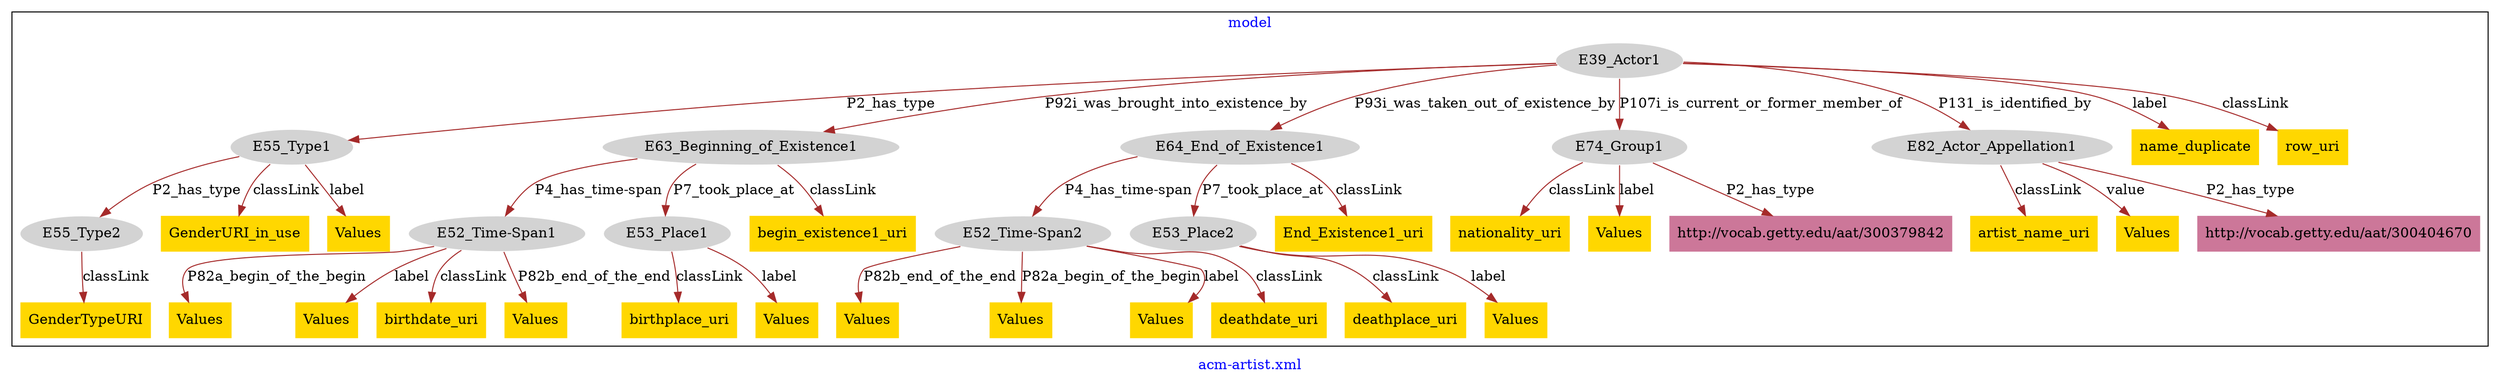 digraph n0 {
fontcolor="blue"
remincross="true"
label="acm-artist.xml"
subgraph cluster {
label="model"
n2[style="filled",color="white",fillcolor="lightgray",label="E39_Actor1"];
n3[style="filled",color="white",fillcolor="lightgray",label="E55_Type1"];
n4[style="filled",color="white",fillcolor="lightgray",label="E63_Beginning_of_Existence1"];
n5[style="filled",color="white",fillcolor="lightgray",label="E64_End_of_Existence1"];
n6[style="filled",color="white",fillcolor="lightgray",label="E74_Group1"];
n7[style="filled",color="white",fillcolor="lightgray",label="E82_Actor_Appellation1"];
n8[style="filled",color="white",fillcolor="lightgray",label="E55_Type2"];
n9[style="filled",color="white",fillcolor="lightgray",label="E52_Time-Span1"];
n10[style="filled",color="white",fillcolor="lightgray",label="E53_Place1"];
n11[style="filled",color="white",fillcolor="lightgray",label="E52_Time-Span2"];
n12[style="filled",color="white",fillcolor="lightgray",label="E53_Place2"];
n13[shape="plaintext",style="filled",fillcolor="gold",label="nationality_uri"];
n14[shape="plaintext",style="filled",fillcolor="gold",label="begin_existence1_uri"];
n15[shape="plaintext",style="filled",fillcolor="gold",label="name_duplicate"];
n16[shape="plaintext",style="filled",fillcolor="gold",label="GenderURI_in_use"];
n17[shape="plaintext",style="filled",fillcolor="gold",label="artist_name_uri"];
n18[shape="plaintext",style="filled",fillcolor="gold",label="Values"];
n19[shape="plaintext",style="filled",fillcolor="gold",label="Values"];
n20[shape="plaintext",style="filled",fillcolor="gold",label="deathplace_uri"];
n21[shape="plaintext",style="filled",fillcolor="gold",label="Values"];
n22[shape="plaintext",style="filled",fillcolor="gold",label="Values"];
n23[shape="plaintext",style="filled",fillcolor="gold",label="GenderTypeURI"];
n24[shape="plaintext",style="filled",fillcolor="gold",label="birthplace_uri"];
n25[shape="plaintext",style="filled",fillcolor="gold",label="End_Existence1_uri"];
n26[shape="plaintext",style="filled",fillcolor="gold",label="Values"];
n27[shape="plaintext",style="filled",fillcolor="gold",label="row_uri"];
n28[shape="plaintext",style="filled",fillcolor="gold",label="Values"];
n29[shape="plaintext",style="filled",fillcolor="gold",label="birthdate_uri"];
n30[shape="plaintext",style="filled",fillcolor="gold",label="Values"];
n31[shape="plaintext",style="filled",fillcolor="gold",label="Values"];
n32[shape="plaintext",style="filled",fillcolor="gold",label="deathdate_uri"];
n33[shape="plaintext",style="filled",fillcolor="gold",label="Values"];
n34[shape="plaintext",style="filled",fillcolor="gold",label="Values"];
n35[shape="plaintext",style="filled",fillcolor="gold",label="Values"];
n36[shape="plaintext",style="filled",fillcolor="#CC7799",label="http://vocab.getty.edu/aat/300404670"];
n37[shape="plaintext",style="filled",fillcolor="#CC7799",label="http://vocab.getty.edu/aat/300379842"];
}
n2 -> n3[color="brown",fontcolor="black",label="P2_has_type"]
n2 -> n4[color="brown",fontcolor="black",label="P92i_was_brought_into_existence_by"]
n2 -> n5[color="brown",fontcolor="black",label="P93i_was_taken_out_of_existence_by"]
n2 -> n6[color="brown",fontcolor="black",label="P107i_is_current_or_former_member_of"]
n2 -> n7[color="brown",fontcolor="black",label="P131_is_identified_by"]
n3 -> n8[color="brown",fontcolor="black",label="P2_has_type"]
n4 -> n9[color="brown",fontcolor="black",label="P4_has_time-span"]
n4 -> n10[color="brown",fontcolor="black",label="P7_took_place_at"]
n5 -> n11[color="brown",fontcolor="black",label="P4_has_time-span"]
n5 -> n12[color="brown",fontcolor="black",label="P7_took_place_at"]
n6 -> n13[color="brown",fontcolor="black",label="classLink"]
n4 -> n14[color="brown",fontcolor="black",label="classLink"]
n2 -> n15[color="brown",fontcolor="black",label="label"]
n3 -> n16[color="brown",fontcolor="black",label="classLink"]
n7 -> n17[color="brown",fontcolor="black",label="classLink"]
n9 -> n18[color="brown",fontcolor="black",label="P82a_begin_of_the_begin"]
n9 -> n19[color="brown",fontcolor="black",label="label"]
n12 -> n20[color="brown",fontcolor="black",label="classLink"]
n11 -> n21[color="brown",fontcolor="black",label="P82b_end_of_the_end"]
n11 -> n22[color="brown",fontcolor="black",label="P82a_begin_of_the_begin"]
n8 -> n23[color="brown",fontcolor="black",label="classLink"]
n10 -> n24[color="brown",fontcolor="black",label="classLink"]
n5 -> n25[color="brown",fontcolor="black",label="classLink"]
n6 -> n26[color="brown",fontcolor="black",label="label"]
n2 -> n27[color="brown",fontcolor="black",label="classLink"]
n3 -> n28[color="brown",fontcolor="black",label="label"]
n9 -> n29[color="brown",fontcolor="black",label="classLink"]
n10 -> n30[color="brown",fontcolor="black",label="label"]
n11 -> n31[color="brown",fontcolor="black",label="label"]
n11 -> n32[color="brown",fontcolor="black",label="classLink"]
n9 -> n33[color="brown",fontcolor="black",label="P82b_end_of_the_end"]
n7 -> n34[color="brown",fontcolor="black",label="value"]
n12 -> n35[color="brown",fontcolor="black",label="label"]
n7 -> n36[color="brown",fontcolor="black",label="P2_has_type"]
n6 -> n37[color="brown",fontcolor="black",label="P2_has_type"]
}
